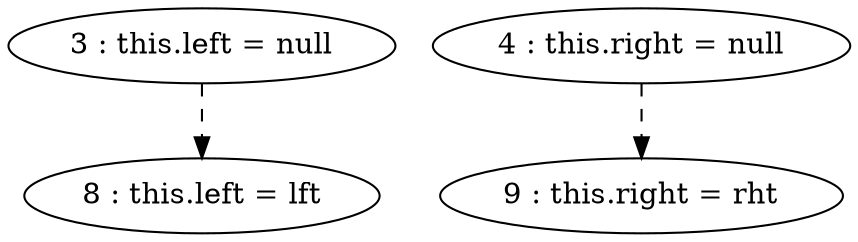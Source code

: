 digraph G {
"3 : this.left = null"
"3 : this.left = null" -> "8 : this.left = lft" [style=dashed]
"4 : this.right = null"
"4 : this.right = null" -> "9 : this.right = rht" [style=dashed]
"8 : this.left = lft"
"9 : this.right = rht"
}